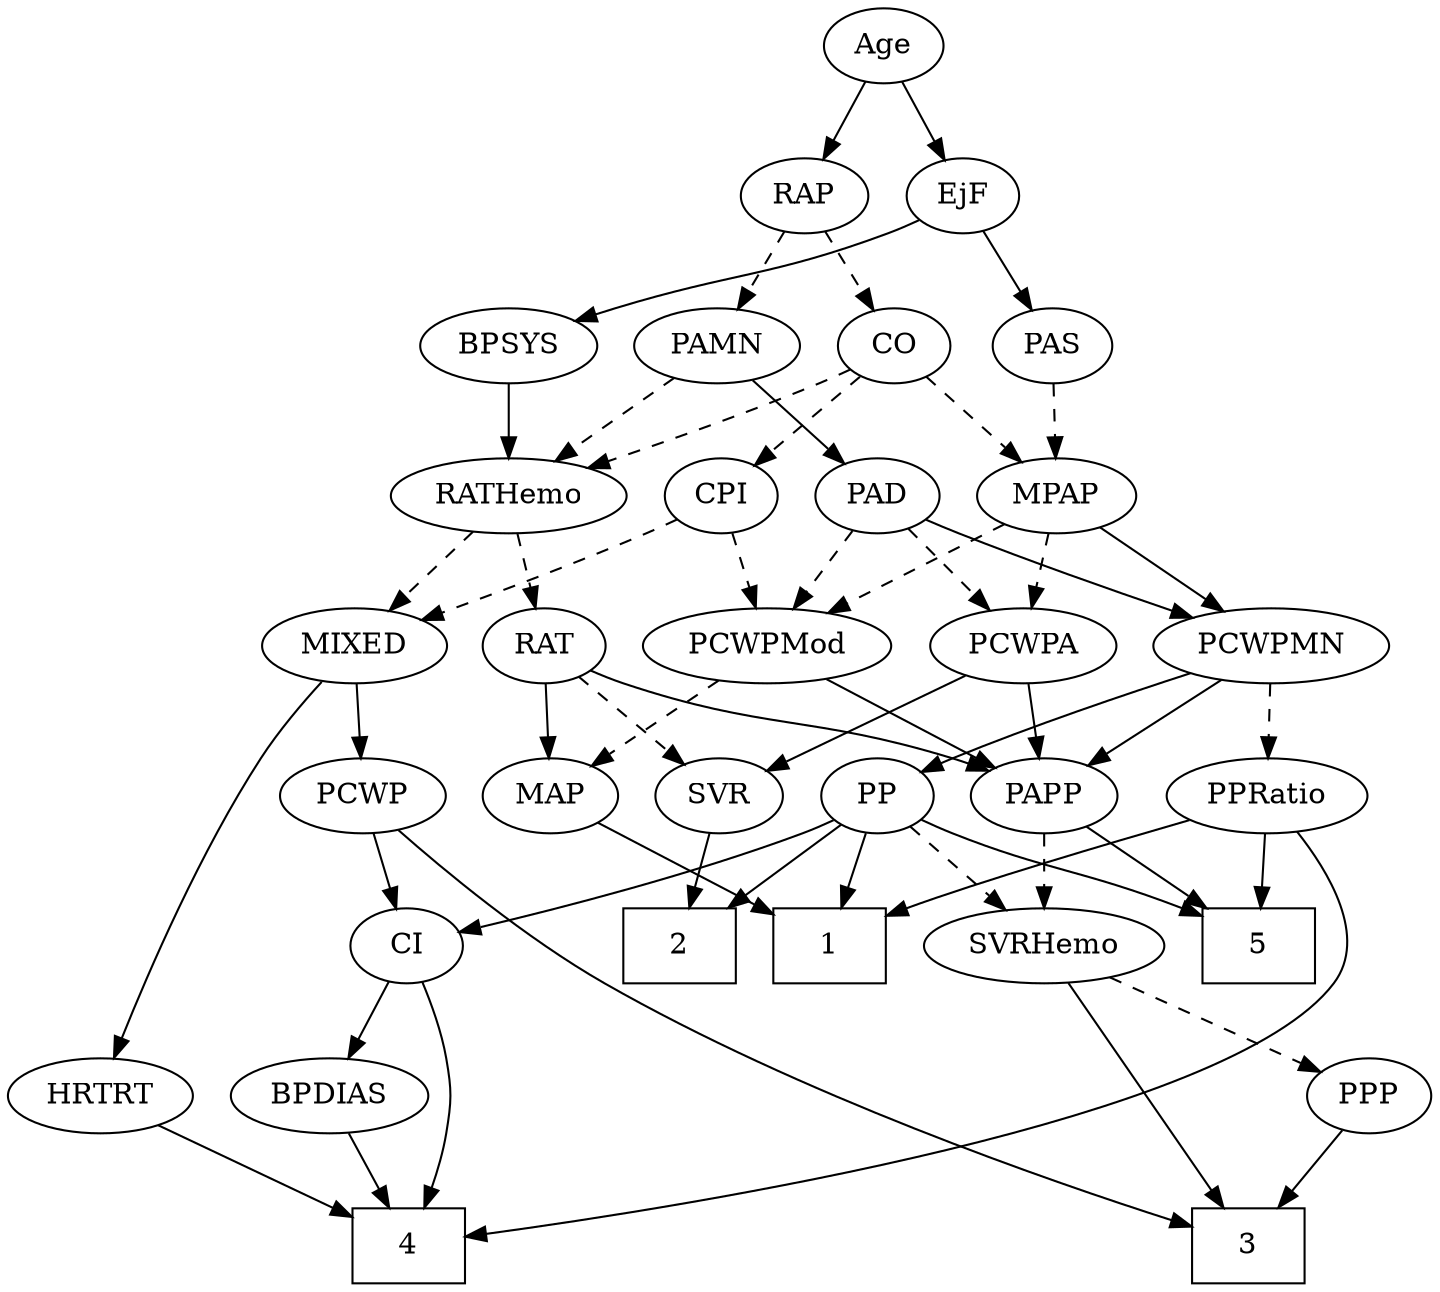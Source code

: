 strict digraph {
	graph [bb="0,0,614.69,612"];
	node [label="\N"];
	1	[height=0.5,
		pos="240.05,162",
		shape=box,
		width=0.75];
	2	[height=0.5,
		pos="312.05,162",
		shape=box,
		width=0.75];
	3	[height=0.5,
		pos="200.05,18",
		shape=box,
		width=0.75];
	4	[height=0.5,
		pos="472.05,18",
		shape=box,
		width=0.75];
	5	[height=0.5,
		pos="50.046,162",
		shape=box,
		width=0.75];
	Age	[height=0.5,
		pos="254.05,594",
		width=0.75];
	EjF	[height=0.5,
		pos="218.05,522",
		width=0.75];
	Age -> EjF	[pos="e,226.35,539.15 245.7,576.76 241.33,568.28 235.9,557.71 231,548.2",
		style=solid];
	RAP	[height=0.5,
		pos="291.05,522",
		width=0.77632];
	Age -> RAP	[pos="e,282.51,539.15 262.63,576.76 267.11,568.28 272.7,557.71 277.73,548.2",
		style=solid];
	BPSYS	[height=0.5,
		pos="297.05,450",
		width=1.0471];
	EjF -> BPSYS	[pos="e,279.82,466.26 233.65,507.17 244.68,497.4 259.67,484.11 272.32,472.91",
		style=solid];
	PAS	[height=0.5,
		pos="141.05,450",
		width=0.75];
	EjF -> PAS	[pos="e,156.34,464.91 202.46,506.83 191.43,496.81 176.46,483.19 164.05,471.92",
		style=solid];
	CO	[height=0.5,
		pos="214.05,450",
		width=0.75];
	RAP -> CO	[pos="e,229.34,464.91 275.46,506.83 264.43,496.81 249.46,483.19 237.05,471.92",
		style=dashed];
	PAMN	[height=0.5,
		pos="389.05,450",
		width=1.011];
	RAP -> PAMN	[pos="e,369.16,465.2 309.02,508.16 323.51,497.81 344.16,483.06 360.85,471.14",
		style=dashed];
	MIXED	[height=0.5,
		pos="455.05,306",
		width=1.1193];
	PCWP	[height=0.5,
		pos="453.05,234",
		width=0.97491];
	MIXED -> PCWP	[pos="e,453.53,252.1 454.55,287.7 454.33,279.98 454.07,270.71 453.82,262.11",
		style=solid];
	HRTRT	[height=0.5,
		pos="575.05,90",
		width=1.1013];
	MIXED -> HRTRT	[pos="e,568.23,108.1 469.26,288.98 477.9,278.81 488.81,265.12 497.05,252 525.33,206.95 550.68,150.11 564.37,117.42",
		style=solid];
	MPAP	[height=0.5,
		pos="139.05,378",
		width=0.97491];
	PCWPMod	[height=0.5,
		pos="272.05,306",
		width=1.4443];
	MPAP -> PCWPMod	[pos="e,244.81,321.34 162.82,364.49 183.14,353.79 212.68,338.24 235.92,326.01",
		style=dashed];
	PCWPA	[height=0.5,
		pos="160.05,306",
		width=1.1555];
	MPAP -> PCWPA	[pos="e,154.86,324.28 144.13,360.05 146.47,352.26 149.3,342.82 151.92,334.08",
		style=dashed];
	PCWPMN	[height=0.5,
		pos="50.046,306",
		width=1.3902];
	MPAP -> PCWPMN	[pos="e,70.01,322.7 120.6,362.5 108.38,352.88 92.096,340.07 78.255,329.19",
		style=solid];
	RATHemo	[height=0.5,
		pos="389.05,378",
		width=1.3721];
	BPSYS -> RATHemo	[pos="e,368.61,394.55 316.56,434.15 329.34,424.43 346.27,411.54 360.55,400.68",
		style=solid];
	PAD	[height=0.5,
		pos="221.05,378",
		width=0.79437];
	PAD -> PCWPMod	[pos="e,259.69,323.96 232.36,361.46 238.63,352.87 246.57,341.97 253.69,332.19",
		style=dashed];
	PAD -> PCWPA	[pos="e,174.1,323.13 207.81,361.81 199.96,352.8 189.83,341.18 180.92,330.95",
		style=dashed];
	PAD -> PCWPMN	[pos="e,82.995,319.69 198.61,366.78 193.51,364.51 188.1,362.14 183.05,360 153,347.3 118.81,333.69 92.616,323.45",
		style=solid];
	CO -> MPAP	[pos="e,155.24,394.11 198.87,434.83 188.48,425.13 174.49,412.08 162.65,401.03",
		style=dashed];
	CO -> RATHemo	[pos="e,355.05,391.13 235.24,438.66 240.08,436.39 245.21,434.06 250.05,432 281.58,418.57 317.77,404.82 345.32,394.69",
		style=dashed];
	CPI	[height=0.5,
		pos="295.05,378",
		width=0.75];
	CO -> CPI	[pos="e,279.08,392.8 230.05,435.17 241.81,425.01 257.98,411.03 271.25,399.56",
		style=dashed];
	PAS -> MPAP	[pos="e,139.53,396.1 140.55,431.7 140.33,423.98 140.07,414.71 139.82,406.11",
		style=dashed];
	PAMN -> PAD	[pos="e,243.5,389.19 361.54,438.1 335.16,427.57 294.23,411.04 259.05,396 256.99,395.12 254.88,394.21 252.76,393.28",
		style=solid];
	PAMN -> RATHemo	[pos="e,389.05,396.1 389.05,431.7 389.05,423.98 389.05,414.71 389.05,406.11",
		style=dashed];
	RATHemo -> MIXED	[pos="e,439.82,323.15 404.35,360.76 412.85,351.75 423.57,340.39 432.96,330.43",
		style=dashed];
	RAT	[height=0.5,
		pos="369.05,306",
		width=0.75827];
	RATHemo -> RAT	[pos="e,373.84,323.79 384.2,360.05 381.94,352.14 379.2,342.54 376.67,333.69",
		style=dashed];
	CPI -> MIXED	[pos="e,426.35,318.91 316.31,366.8 321.14,364.53 326.25,362.15 331.05,360 359.7,347.12 392.38,333.18 417,322.83",
		style=dashed];
	CPI -> PCWPMod	[pos="e,277.72,324.28 289.48,360.05 286.89,352.18 283.75,342.62 280.85,333.79",
		style=dashed];
	SVR	[height=0.5,
		pos="293.05,234",
		width=0.77632];
	RAT -> SVR	[pos="e,308.4,249.14 353.67,290.83 342.85,280.87 328.19,267.37 315.99,256.14",
		style=dashed];
	MAP	[height=0.5,
		pos="369.05,234",
		width=0.84854];
	RAT -> MAP	[pos="e,369.05,252.1 369.05,287.7 369.05,279.98 369.05,270.71 369.05,262.11",
		style=solid];
	PAPP	[height=0.5,
		pos="143.05,234",
		width=0.88464];
	RAT -> PAPP	[pos="e,167.53,245.88 348.03,294.2 343.18,291.96 338,289.75 333.05,288 268.8,265.34 248.82,273.11 184.05,252 181.76,251.25 179.42,250.44 \
177.07,249.58",
		style=solid];
	SVR -> 2	[pos="e,307.36,180.28 297.64,216.05 299.76,208.26 302.32,198.82 304.7,190.08",
		style=solid];
	PCWPMod -> MAP	[pos="e,350.52,248.37 293.57,289.46 307.85,279.16 326.7,265.56 341.99,254.53",
		style=dashed];
	PCWPMod -> PAPP	[pos="e,165.44,247.15 245.32,290.5 224.65,279.28 196,263.74 174.28,251.95",
		style=solid];
	PCWPA -> SVR	[pos="e,272.18,245.98 185.37,291.67 207.5,280.02 239.65,263.1 263.05,250.79",
		style=solid];
	PCWPA -> PAPP	[pos="e,147.24,252.28 155.93,288.05 154.04,280.26 151.75,270.82 149.62,262.08",
		style=solid];
	PP	[height=0.5,
		pos="220.05,234",
		width=0.75];
	PCWPMN -> PP	[pos="e,198.83,245.3 83.331,292.52 110.59,282.14 150.07,266.72 184.05,252 185.85,251.22 187.7,250.4 189.57,249.56",
		style=solid];
	PPRatio	[height=0.5,
		pos="50.046,234",
		width=1.1013];
	PCWPMN -> PPRatio	[pos="e,50.046,252.1 50.046,287.7 50.046,279.98 50.046,270.71 50.046,262.11",
		style=dashed];
	PCWPMN -> PAPP	[pos="e,124.67,248.83 70.685,289.46 84.195,279.3 101.97,265.91 116.53,254.96",
		style=solid];
	SVRHemo	[height=0.5,
		pos="145.05,162",
		width=1.3902];
	SVRHemo -> 3	[pos="e,198.35,36.326 158.85,144.32 166.46,134.34 175.46,121.09 181.05,108 189.46,88.293 194.29,64.488 196.97,46.458",
		style=solid];
	PPP	[height=0.5,
		pos="145.05,90",
		width=0.75];
	SVRHemo -> PPP	[pos="e,145.05,108.1 145.05,143.7 145.05,135.98 145.05,126.71 145.05,118.11",
		style=dashed];
	BPDIAS	[height=0.5,
		pos="437.05,90",
		width=1.1735];
	BPDIAS -> 4	[pos="e,463.41,36.275 445.52,72.055 449.54,64.007 454.44,54.205 458.93,45.226",
		style=solid];
	MAP -> 1	[pos="e,267.43,177.86 347.16,221.13 327.83,210.63 299.25,195.13 276.47,182.77",
		style=solid];
	PP -> 1	[pos="e,235.11,180.28 224.89,216.05 227.11,208.26 229.81,198.82 232.31,190.08",
		style=solid];
	PP -> 2	[pos="e,289.59,180.08 237.35,219.83 249.71,210.43 266.66,197.53 281.3,186.39",
		style=solid];
	PP -> 5	[pos="e,77.056,176.07 198.87,222.61 194.03,220.35 188.89,218.03 184.05,216 143.92,199.2 130.51,198.01 86.322,179.92",
		style=solid];
	PP -> SVRHemo	[pos="e,162.3,179.1 204.87,218.83 194.76,209.4 181.24,196.78 169.61,185.93",
		style=dashed];
	CI	[height=0.5,
		pos="445.05,162",
		width=0.75];
	PP -> CI	[pos="e,419.85,168.64 241.11,222.33 245.95,220.08 251.12,217.84 256.05,216 308.43,196.44 371.3,180.19 409.7,171.03",
		style=solid];
	PPP -> 3	[pos="e,186.59,36.127 156.98,73.811 163.79,65.141 172.5,54.052 180.31,44.12",
		style=solid];
	PPRatio -> 1	[pos="e,212.67,176.31 81.299,222.7 115.82,211.24 170.03,193.03 203.12,180.13",
		style=solid];
	PPRatio -> 4	[pos="e,444.99,21.192 35.527,217.25 20.754,199.21 1.6601,168.93 14.046,144 37.619,96.555 60.183,92.472 109.05,72 167.51,47.504 354.54,\
29.058 434.84,22.064",
		style=solid];
	PPRatio -> 5	[pos="e,50.046,180.1 50.046,215.7 50.046,207.98 50.046,198.71 50.046,190.11",
		style=solid];
	PCWP -> 3	[pos="e,220.65,36.379 435.59,218.19 414.76,200.52 378.88,170.09 348.05,144 306.51,108.85 258.36,68.205 228.55,43.047",
		style=solid];
	PCWP -> CI	[pos="e,447,180.1 451.07,215.7 450.19,207.98 449.13,198.71 448.14,190.11",
		style=solid];
	CI -> 4	[pos="e,480.23,36.154 460.98,146.99 470.86,137.2 482.66,123.19 488.05,108 495.23,87.745 490.15,63.703 483.88,45.716",
		style=solid];
	CI -> BPDIAS	[pos="e,439,108.1 443.07,143.7 442.19,135.98 441.13,126.71 440.14,118.11",
		style=solid];
	PAPP -> 5	[pos="e,72.657,180.02 124.67,219.17 112.19,209.78 95.385,197.13 80.881,186.21",
		style=solid];
	PAPP -> SVRHemo	[pos="e,144.56,180.1 143.54,215.7 143.76,207.98 144.03,198.71 144.27,190.11",
		style=dashed];
	HRTRT -> 4	[pos="e,497.36,36.204 553.7,74.496 539.88,65.103 521.59,52.668 505.82,41.951",
		style=solid];
}
